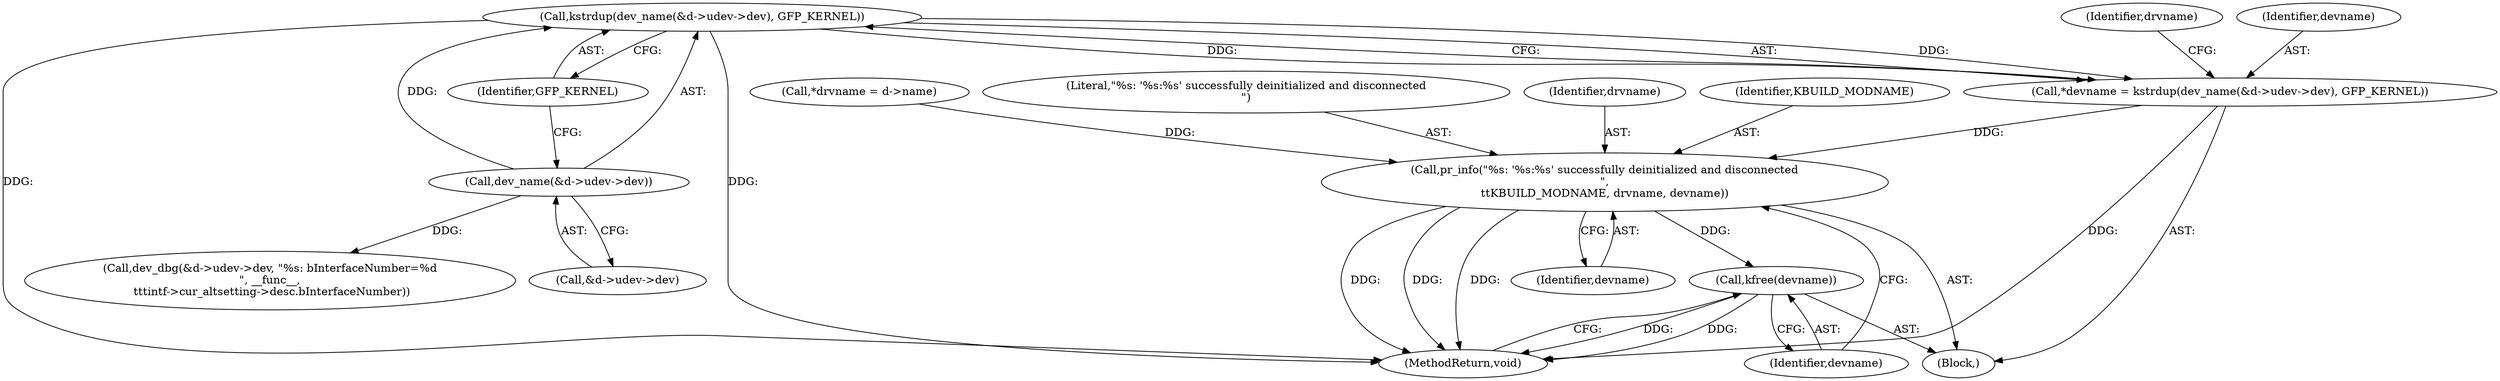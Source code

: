 digraph "0_linux_005145378c9ad7575a01b6ce1ba118fb427f583a@API" {
"1000111" [label="(Call,kstrdup(dev_name(&d->udev->dev), GFP_KERNEL))"];
"1000112" [label="(Call,dev_name(&d->udev->dev))"];
"1000109" [label="(Call,*devname = kstrdup(dev_name(&d->udev->dev), GFP_KERNEL))"];
"1000152" [label="(Call,pr_info(\"%s: '%s:%s' successfully deinitialized and disconnected\n\",\n\t\tKBUILD_MODNAME, drvname, devname))"];
"1000157" [label="(Call,kfree(devname))"];
"1000156" [label="(Identifier,devname)"];
"1000157" [label="(Call,kfree(devname))"];
"1000122" [label="(Identifier,drvname)"];
"1000121" [label="(Call,*drvname = d->name)"];
"1000159" [label="(MethodReturn,void)"];
"1000112" [label="(Call,dev_name(&d->udev->dev))"];
"1000109" [label="(Call,*devname = kstrdup(dev_name(&d->udev->dev), GFP_KERNEL))"];
"1000126" [label="(Call,dev_dbg(&d->udev->dev, \"%s: bInterfaceNumber=%d\n\", __func__,\n \t\t\tintf->cur_altsetting->desc.bInterfaceNumber))"];
"1000119" [label="(Identifier,GFP_KERNEL)"];
"1000102" [label="(Block,)"];
"1000110" [label="(Identifier,devname)"];
"1000153" [label="(Literal,\"%s: '%s:%s' successfully deinitialized and disconnected\n\")"];
"1000155" [label="(Identifier,drvname)"];
"1000152" [label="(Call,pr_info(\"%s: '%s:%s' successfully deinitialized and disconnected\n\",\n\t\tKBUILD_MODNAME, drvname, devname))"];
"1000111" [label="(Call,kstrdup(dev_name(&d->udev->dev), GFP_KERNEL))"];
"1000113" [label="(Call,&d->udev->dev)"];
"1000158" [label="(Identifier,devname)"];
"1000154" [label="(Identifier,KBUILD_MODNAME)"];
"1000111" -> "1000109"  [label="AST: "];
"1000111" -> "1000119"  [label="CFG: "];
"1000112" -> "1000111"  [label="AST: "];
"1000119" -> "1000111"  [label="AST: "];
"1000109" -> "1000111"  [label="CFG: "];
"1000111" -> "1000159"  [label="DDG: "];
"1000111" -> "1000159"  [label="DDG: "];
"1000111" -> "1000109"  [label="DDG: "];
"1000111" -> "1000109"  [label="DDG: "];
"1000112" -> "1000111"  [label="DDG: "];
"1000112" -> "1000113"  [label="CFG: "];
"1000113" -> "1000112"  [label="AST: "];
"1000119" -> "1000112"  [label="CFG: "];
"1000112" -> "1000126"  [label="DDG: "];
"1000109" -> "1000102"  [label="AST: "];
"1000110" -> "1000109"  [label="AST: "];
"1000122" -> "1000109"  [label="CFG: "];
"1000109" -> "1000159"  [label="DDG: "];
"1000109" -> "1000152"  [label="DDG: "];
"1000152" -> "1000102"  [label="AST: "];
"1000152" -> "1000156"  [label="CFG: "];
"1000153" -> "1000152"  [label="AST: "];
"1000154" -> "1000152"  [label="AST: "];
"1000155" -> "1000152"  [label="AST: "];
"1000156" -> "1000152"  [label="AST: "];
"1000158" -> "1000152"  [label="CFG: "];
"1000152" -> "1000159"  [label="DDG: "];
"1000152" -> "1000159"  [label="DDG: "];
"1000152" -> "1000159"  [label="DDG: "];
"1000121" -> "1000152"  [label="DDG: "];
"1000152" -> "1000157"  [label="DDG: "];
"1000157" -> "1000102"  [label="AST: "];
"1000157" -> "1000158"  [label="CFG: "];
"1000158" -> "1000157"  [label="AST: "];
"1000159" -> "1000157"  [label="CFG: "];
"1000157" -> "1000159"  [label="DDG: "];
"1000157" -> "1000159"  [label="DDG: "];
}
